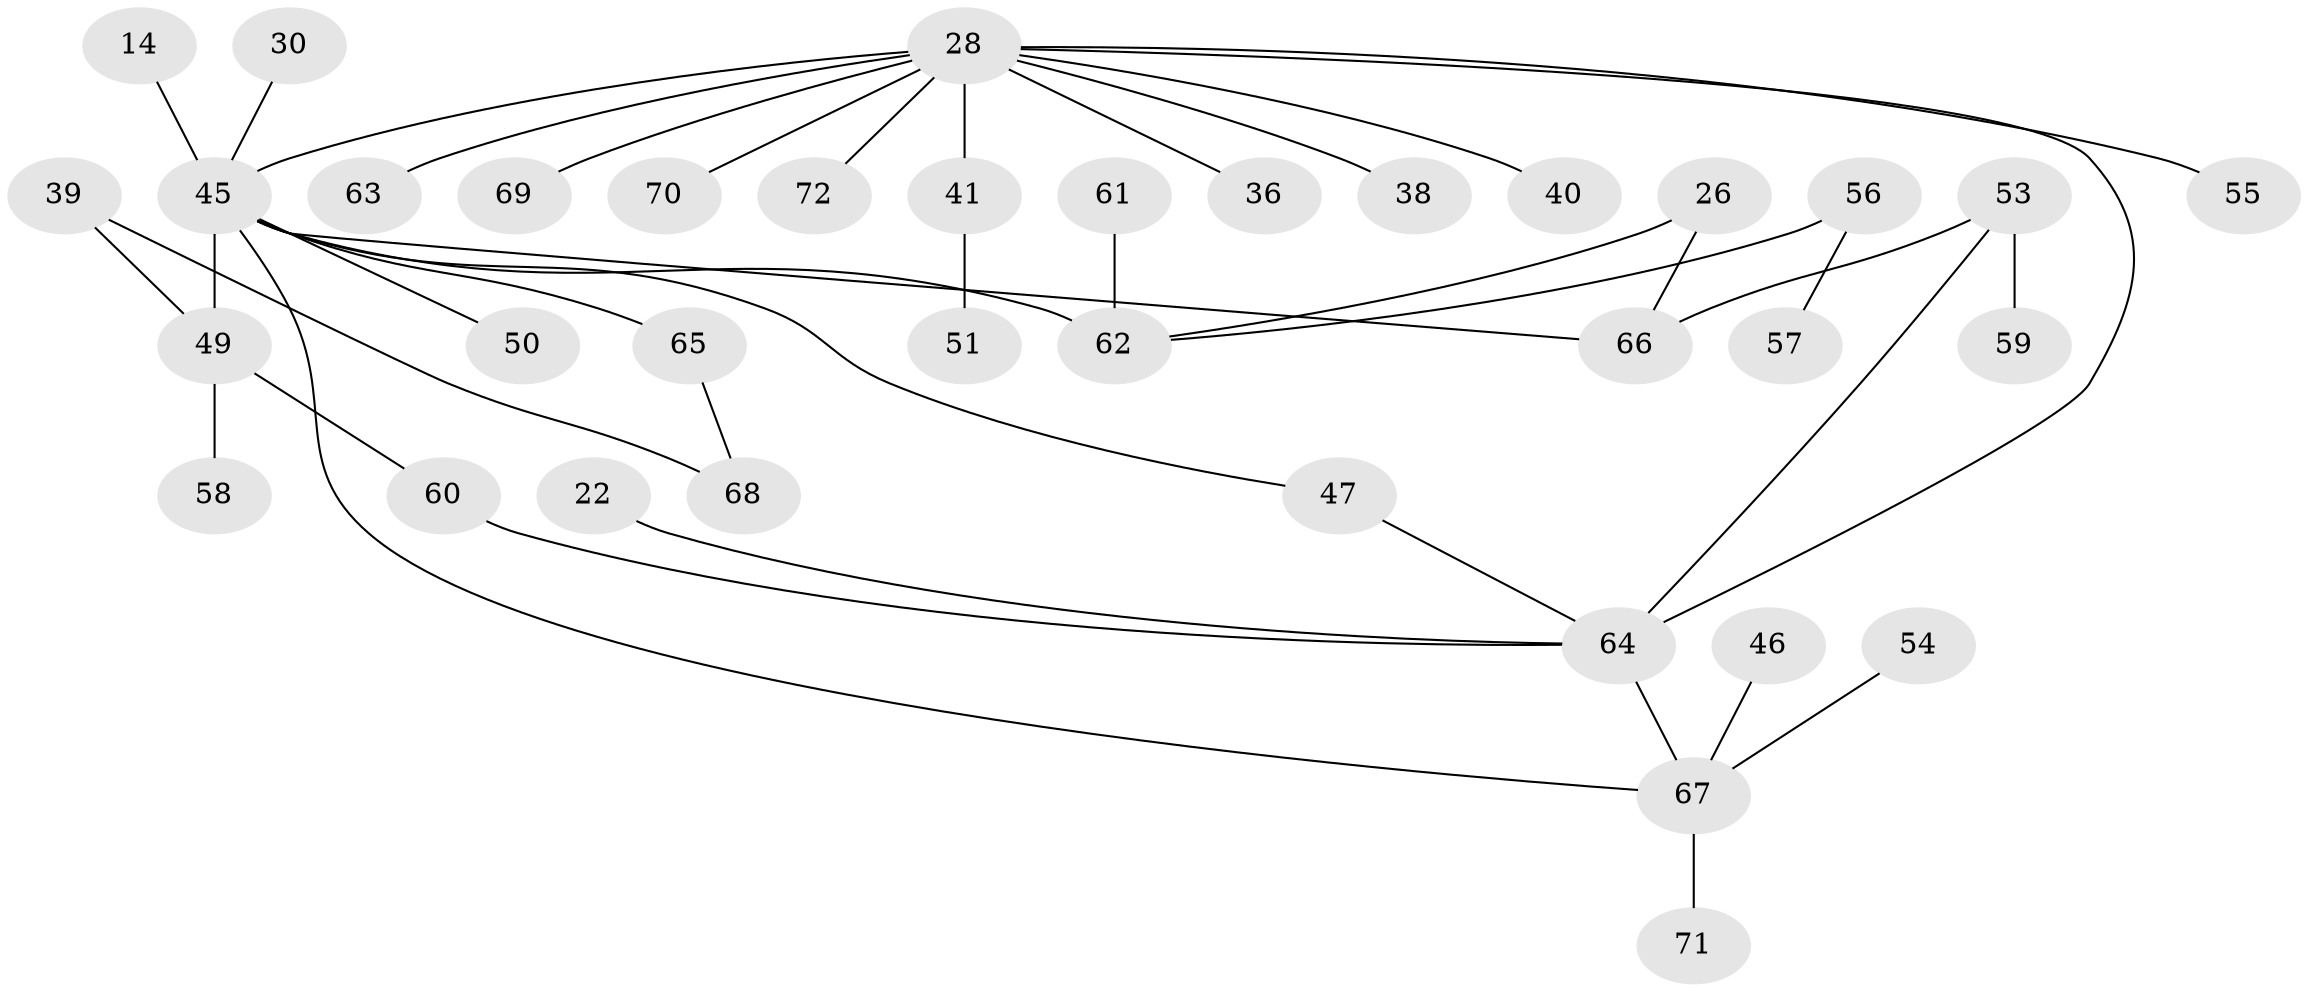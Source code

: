 // original degree distribution, {6: 0.05555555555555555, 3: 0.18055555555555555, 7: 0.013888888888888888, 5: 0.027777777777777776, 1: 0.3611111111111111, 2: 0.2777777777777778, 4: 0.08333333333333333}
// Generated by graph-tools (version 1.1) at 2025/42/03/09/25 04:42:28]
// undirected, 36 vertices, 41 edges
graph export_dot {
graph [start="1"]
  node [color=gray90,style=filled];
  14;
  22;
  26 [super="+13"];
  28 [super="+25+9+20"];
  30;
  36;
  38;
  39;
  40;
  41;
  45 [super="+1+35+32"];
  46;
  47;
  49 [super="+34+21"];
  50;
  51;
  53 [super="+24+52"];
  54;
  55;
  56;
  57;
  58;
  59;
  60;
  61;
  62 [super="+42"];
  63;
  64 [super="+10+15+16+43"];
  65 [super="+27"];
  66 [super="+3+7"];
  67 [super="+44+31"];
  68;
  69;
  70;
  71;
  72;
  14 -- 45;
  22 -- 64;
  26 -- 66;
  26 -- 62;
  28 -- 38;
  28 -- 55;
  28 -- 64 [weight=2];
  28 -- 36;
  28 -- 69;
  28 -- 70;
  28 -- 40;
  28 -- 41;
  28 -- 72;
  28 -- 45 [weight=2];
  28 -- 63;
  30 -- 45;
  39 -- 68;
  39 -- 49;
  41 -- 51;
  45 -- 50;
  45 -- 62 [weight=2];
  45 -- 66 [weight=2];
  45 -- 47;
  45 -- 67;
  45 -- 65;
  45 -- 49 [weight=3];
  46 -- 67;
  47 -- 64;
  49 -- 58;
  49 -- 60;
  53 -- 66 [weight=2];
  53 -- 64 [weight=2];
  53 -- 59;
  54 -- 67;
  56 -- 57;
  56 -- 62;
  60 -- 64;
  61 -- 62;
  64 -- 67;
  65 -- 68;
  67 -- 71;
}
